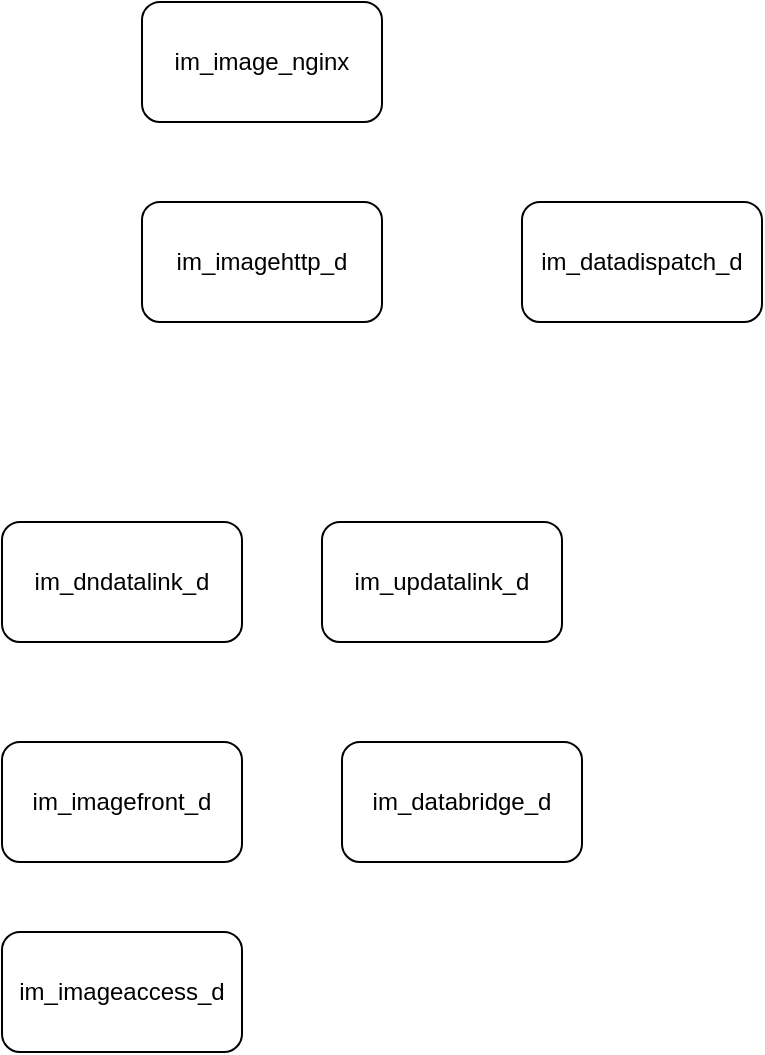 <mxfile version="20.3.3" type="github">
  <diagram id="G4VCRK8Csk8wpURVzlBt" name="第 1 页">
    <mxGraphModel dx="1766" dy="545" grid="1" gridSize="10" guides="1" tooltips="1" connect="1" arrows="1" fold="1" page="1" pageScale="1" pageWidth="827" pageHeight="1169" math="0" shadow="0">
      <root>
        <mxCell id="0" />
        <mxCell id="1" parent="0" />
        <mxCell id="lSKlVjip9Zj7Ai8yjFb1-1" value="im_image_nginx" style="rounded=1;whiteSpace=wrap;html=1;" vertex="1" parent="1">
          <mxGeometry x="210" y="60" width="120" height="60" as="geometry" />
        </mxCell>
        <mxCell id="lSKlVjip9Zj7Ai8yjFb1-2" value="im_imagehttp_d" style="rounded=1;whiteSpace=wrap;html=1;" vertex="1" parent="1">
          <mxGeometry x="210" y="160" width="120" height="60" as="geometry" />
        </mxCell>
        <mxCell id="lSKlVjip9Zj7Ai8yjFb1-3" value="im_datadispatch_d" style="rounded=1;whiteSpace=wrap;html=1;" vertex="1" parent="1">
          <mxGeometry x="400" y="160" width="120" height="60" as="geometry" />
        </mxCell>
        <mxCell id="lSKlVjip9Zj7Ai8yjFb1-4" value="im_dndatalink_d" style="rounded=1;whiteSpace=wrap;html=1;" vertex="1" parent="1">
          <mxGeometry x="140" y="320" width="120" height="60" as="geometry" />
        </mxCell>
        <mxCell id="lSKlVjip9Zj7Ai8yjFb1-5" value="im_updatalink_d" style="rounded=1;whiteSpace=wrap;html=1;" vertex="1" parent="1">
          <mxGeometry x="300" y="320" width="120" height="60" as="geometry" />
        </mxCell>
        <mxCell id="lSKlVjip9Zj7Ai8yjFb1-6" value="im_imagefront_d" style="rounded=1;whiteSpace=wrap;html=1;" vertex="1" parent="1">
          <mxGeometry x="140" y="430" width="120" height="60" as="geometry" />
        </mxCell>
        <mxCell id="lSKlVjip9Zj7Ai8yjFb1-7" value="im_imageaccess_d" style="rounded=1;whiteSpace=wrap;html=1;" vertex="1" parent="1">
          <mxGeometry x="140" y="525" width="120" height="60" as="geometry" />
        </mxCell>
        <mxCell id="lSKlVjip9Zj7Ai8yjFb1-8" value="im_databridge_d" style="rounded=1;whiteSpace=wrap;html=1;" vertex="1" parent="1">
          <mxGeometry x="310" y="430" width="120" height="60" as="geometry" />
        </mxCell>
      </root>
    </mxGraphModel>
  </diagram>
</mxfile>
